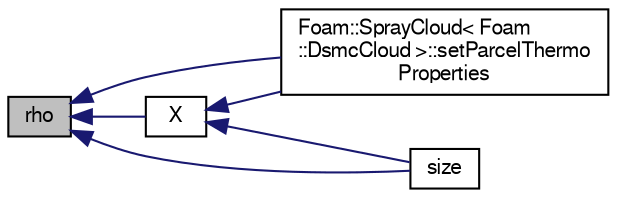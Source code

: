 digraph "rho"
{
  bgcolor="transparent";
  edge [fontname="FreeSans",fontsize="10",labelfontname="FreeSans",labelfontsize="10"];
  node [fontname="FreeSans",fontsize="10",shape=record];
  rankdir="LR";
  Node810 [label="rho",height=0.2,width=0.4,color="black", fillcolor="grey75", style="filled", fontcolor="black"];
  Node810 -> Node811 [dir="back",color="midnightblue",fontsize="10",style="solid",fontname="FreeSans"];
  Node811 [label="Foam::SprayCloud\< Foam\l::DsmcCloud \>::setParcelThermo\lProperties",height=0.2,width=0.4,color="black",URL="$a24530.html#a3b7f36d51838109c584a2ae57c525d57",tooltip="Set parcel thermo properties. "];
  Node810 -> Node812 [dir="back",color="midnightblue",fontsize="10",style="solid",fontname="FreeSans"];
  Node812 [label="size",height=0.2,width=0.4,color="black",URL="$a29842.html#a9facbf0a118d395c89884e45a5ca4e4b",tooltip="Return the number of liquids in the mixture. "];
  Node810 -> Node813 [dir="back",color="midnightblue",fontsize="10",style="solid",fontname="FreeSans"];
  Node813 [label="X",height=0.2,width=0.4,color="black",URL="$a29842.html#ad04d16d1cecd3bb2b5e122b4ef72a4f6",tooltip="Returns the mole fractions, given mass fractions. "];
  Node813 -> Node811 [dir="back",color="midnightblue",fontsize="10",style="solid",fontname="FreeSans"];
  Node813 -> Node812 [dir="back",color="midnightblue",fontsize="10",style="solid",fontname="FreeSans"];
}
